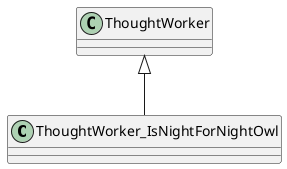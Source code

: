 @startuml
class ThoughtWorker_IsNightForNightOwl {
}
ThoughtWorker <|-- ThoughtWorker_IsNightForNightOwl
@enduml
